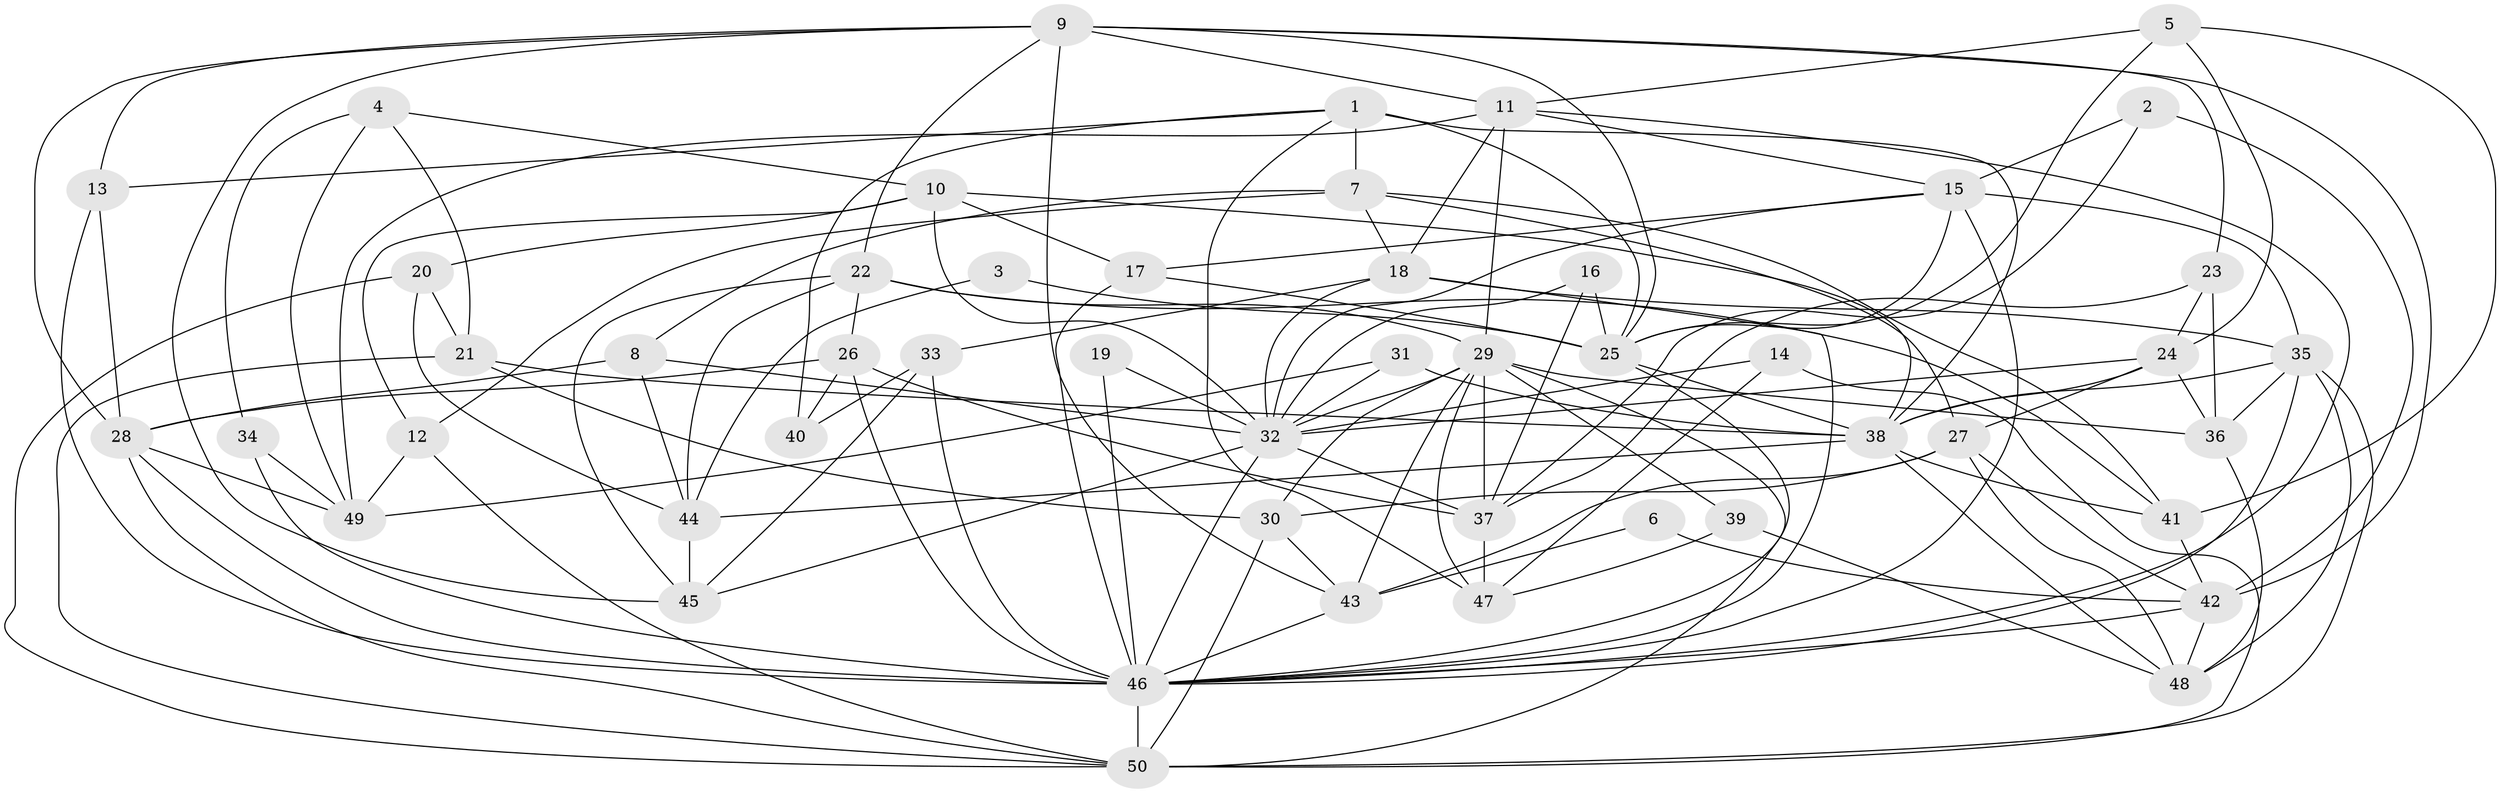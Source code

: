 // original degree distribution, {2: 0.1414141414141414, 5: 0.16161616161616163, 6: 0.0707070707070707, 3: 0.24242424242424243, 4: 0.31313131313131315, 7: 0.06060606060606061, 8: 0.010101010101010102}
// Generated by graph-tools (version 1.1) at 2025/50/03/09/25 03:50:10]
// undirected, 50 vertices, 141 edges
graph export_dot {
graph [start="1"]
  node [color=gray90,style=filled];
  1;
  2;
  3;
  4;
  5;
  6;
  7;
  8;
  9;
  10;
  11;
  12;
  13;
  14;
  15;
  16;
  17;
  18;
  19;
  20;
  21;
  22;
  23;
  24;
  25;
  26;
  27;
  28;
  29;
  30;
  31;
  32;
  33;
  34;
  35;
  36;
  37;
  38;
  39;
  40;
  41;
  42;
  43;
  44;
  45;
  46;
  47;
  48;
  49;
  50;
  1 -- 7 [weight=1.0];
  1 -- 13 [weight=1.0];
  1 -- 25 [weight=1.0];
  1 -- 38 [weight=2.0];
  1 -- 40 [weight=1.0];
  1 -- 47 [weight=1.0];
  2 -- 15 [weight=1.0];
  2 -- 37 [weight=1.0];
  2 -- 42 [weight=1.0];
  3 -- 25 [weight=1.0];
  3 -- 44 [weight=1.0];
  4 -- 10 [weight=1.0];
  4 -- 21 [weight=1.0];
  4 -- 34 [weight=1.0];
  4 -- 49 [weight=1.0];
  5 -- 11 [weight=1.0];
  5 -- 24 [weight=1.0];
  5 -- 25 [weight=1.0];
  5 -- 41 [weight=1.0];
  6 -- 42 [weight=1.0];
  6 -- 43 [weight=1.0];
  7 -- 8 [weight=1.0];
  7 -- 12 [weight=1.0];
  7 -- 18 [weight=1.0];
  7 -- 27 [weight=1.0];
  7 -- 41 [weight=1.0];
  8 -- 28 [weight=1.0];
  8 -- 32 [weight=1.0];
  8 -- 44 [weight=1.0];
  9 -- 11 [weight=1.0];
  9 -- 13 [weight=1.0];
  9 -- 22 [weight=1.0];
  9 -- 23 [weight=1.0];
  9 -- 25 [weight=1.0];
  9 -- 28 [weight=1.0];
  9 -- 42 [weight=1.0];
  9 -- 43 [weight=1.0];
  9 -- 45 [weight=1.0];
  10 -- 12 [weight=1.0];
  10 -- 17 [weight=1.0];
  10 -- 20 [weight=1.0];
  10 -- 32 [weight=1.0];
  10 -- 38 [weight=1.0];
  11 -- 15 [weight=1.0];
  11 -- 18 [weight=1.0];
  11 -- 29 [weight=1.0];
  11 -- 46 [weight=1.0];
  11 -- 49 [weight=1.0];
  12 -- 49 [weight=1.0];
  12 -- 50 [weight=1.0];
  13 -- 28 [weight=1.0];
  13 -- 46 [weight=1.0];
  14 -- 32 [weight=1.0];
  14 -- 47 [weight=1.0];
  14 -- 50 [weight=1.0];
  15 -- 17 [weight=1.0];
  15 -- 25 [weight=1.0];
  15 -- 32 [weight=1.0];
  15 -- 35 [weight=1.0];
  15 -- 46 [weight=1.0];
  16 -- 25 [weight=1.0];
  16 -- 32 [weight=1.0];
  16 -- 37 [weight=1.0];
  17 -- 25 [weight=1.0];
  17 -- 46 [weight=1.0];
  18 -- 32 [weight=1.0];
  18 -- 33 [weight=1.0];
  18 -- 35 [weight=1.0];
  18 -- 46 [weight=1.0];
  19 -- 32 [weight=1.0];
  19 -- 46 [weight=1.0];
  20 -- 21 [weight=1.0];
  20 -- 44 [weight=1.0];
  20 -- 50 [weight=1.0];
  21 -- 30 [weight=1.0];
  21 -- 38 [weight=1.0];
  21 -- 50 [weight=1.0];
  22 -- 26 [weight=1.0];
  22 -- 29 [weight=1.0];
  22 -- 41 [weight=1.0];
  22 -- 44 [weight=1.0];
  22 -- 45 [weight=1.0];
  23 -- 24 [weight=1.0];
  23 -- 36 [weight=1.0];
  23 -- 37 [weight=1.0];
  24 -- 27 [weight=1.0];
  24 -- 32 [weight=1.0];
  24 -- 36 [weight=1.0];
  24 -- 38 [weight=1.0];
  25 -- 38 [weight=1.0];
  25 -- 46 [weight=1.0];
  26 -- 28 [weight=1.0];
  26 -- 37 [weight=1.0];
  26 -- 40 [weight=1.0];
  26 -- 46 [weight=1.0];
  27 -- 30 [weight=1.0];
  27 -- 42 [weight=1.0];
  27 -- 43 [weight=1.0];
  27 -- 48 [weight=1.0];
  28 -- 46 [weight=1.0];
  28 -- 49 [weight=1.0];
  28 -- 50 [weight=1.0];
  29 -- 30 [weight=2.0];
  29 -- 32 [weight=1.0];
  29 -- 36 [weight=1.0];
  29 -- 37 [weight=1.0];
  29 -- 39 [weight=1.0];
  29 -- 43 [weight=1.0];
  29 -- 47 [weight=1.0];
  29 -- 50 [weight=1.0];
  30 -- 43 [weight=1.0];
  30 -- 50 [weight=1.0];
  31 -- 32 [weight=1.0];
  31 -- 38 [weight=1.0];
  31 -- 49 [weight=1.0];
  32 -- 37 [weight=1.0];
  32 -- 45 [weight=1.0];
  32 -- 46 [weight=1.0];
  33 -- 40 [weight=1.0];
  33 -- 45 [weight=1.0];
  33 -- 46 [weight=1.0];
  34 -- 46 [weight=2.0];
  34 -- 49 [weight=1.0];
  35 -- 36 [weight=1.0];
  35 -- 38 [weight=1.0];
  35 -- 46 [weight=1.0];
  35 -- 48 [weight=1.0];
  35 -- 50 [weight=1.0];
  36 -- 48 [weight=1.0];
  37 -- 47 [weight=1.0];
  38 -- 41 [weight=1.0];
  38 -- 44 [weight=1.0];
  38 -- 48 [weight=1.0];
  39 -- 47 [weight=1.0];
  39 -- 48 [weight=1.0];
  41 -- 42 [weight=1.0];
  42 -- 46 [weight=1.0];
  42 -- 48 [weight=1.0];
  43 -- 46 [weight=1.0];
  44 -- 45 [weight=1.0];
  46 -- 50 [weight=1.0];
}
